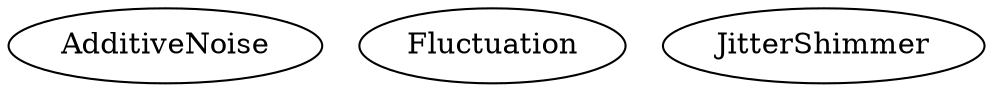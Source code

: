 /* Created by mdot for Matlab */
digraph m2html {

  AdditiveNoise [URL="AdditiveNoise.html"];
  Fluctuation [URL="Fluctuation.html"];
  JitterShimmer [URL="JitterShimmer.html"];
}